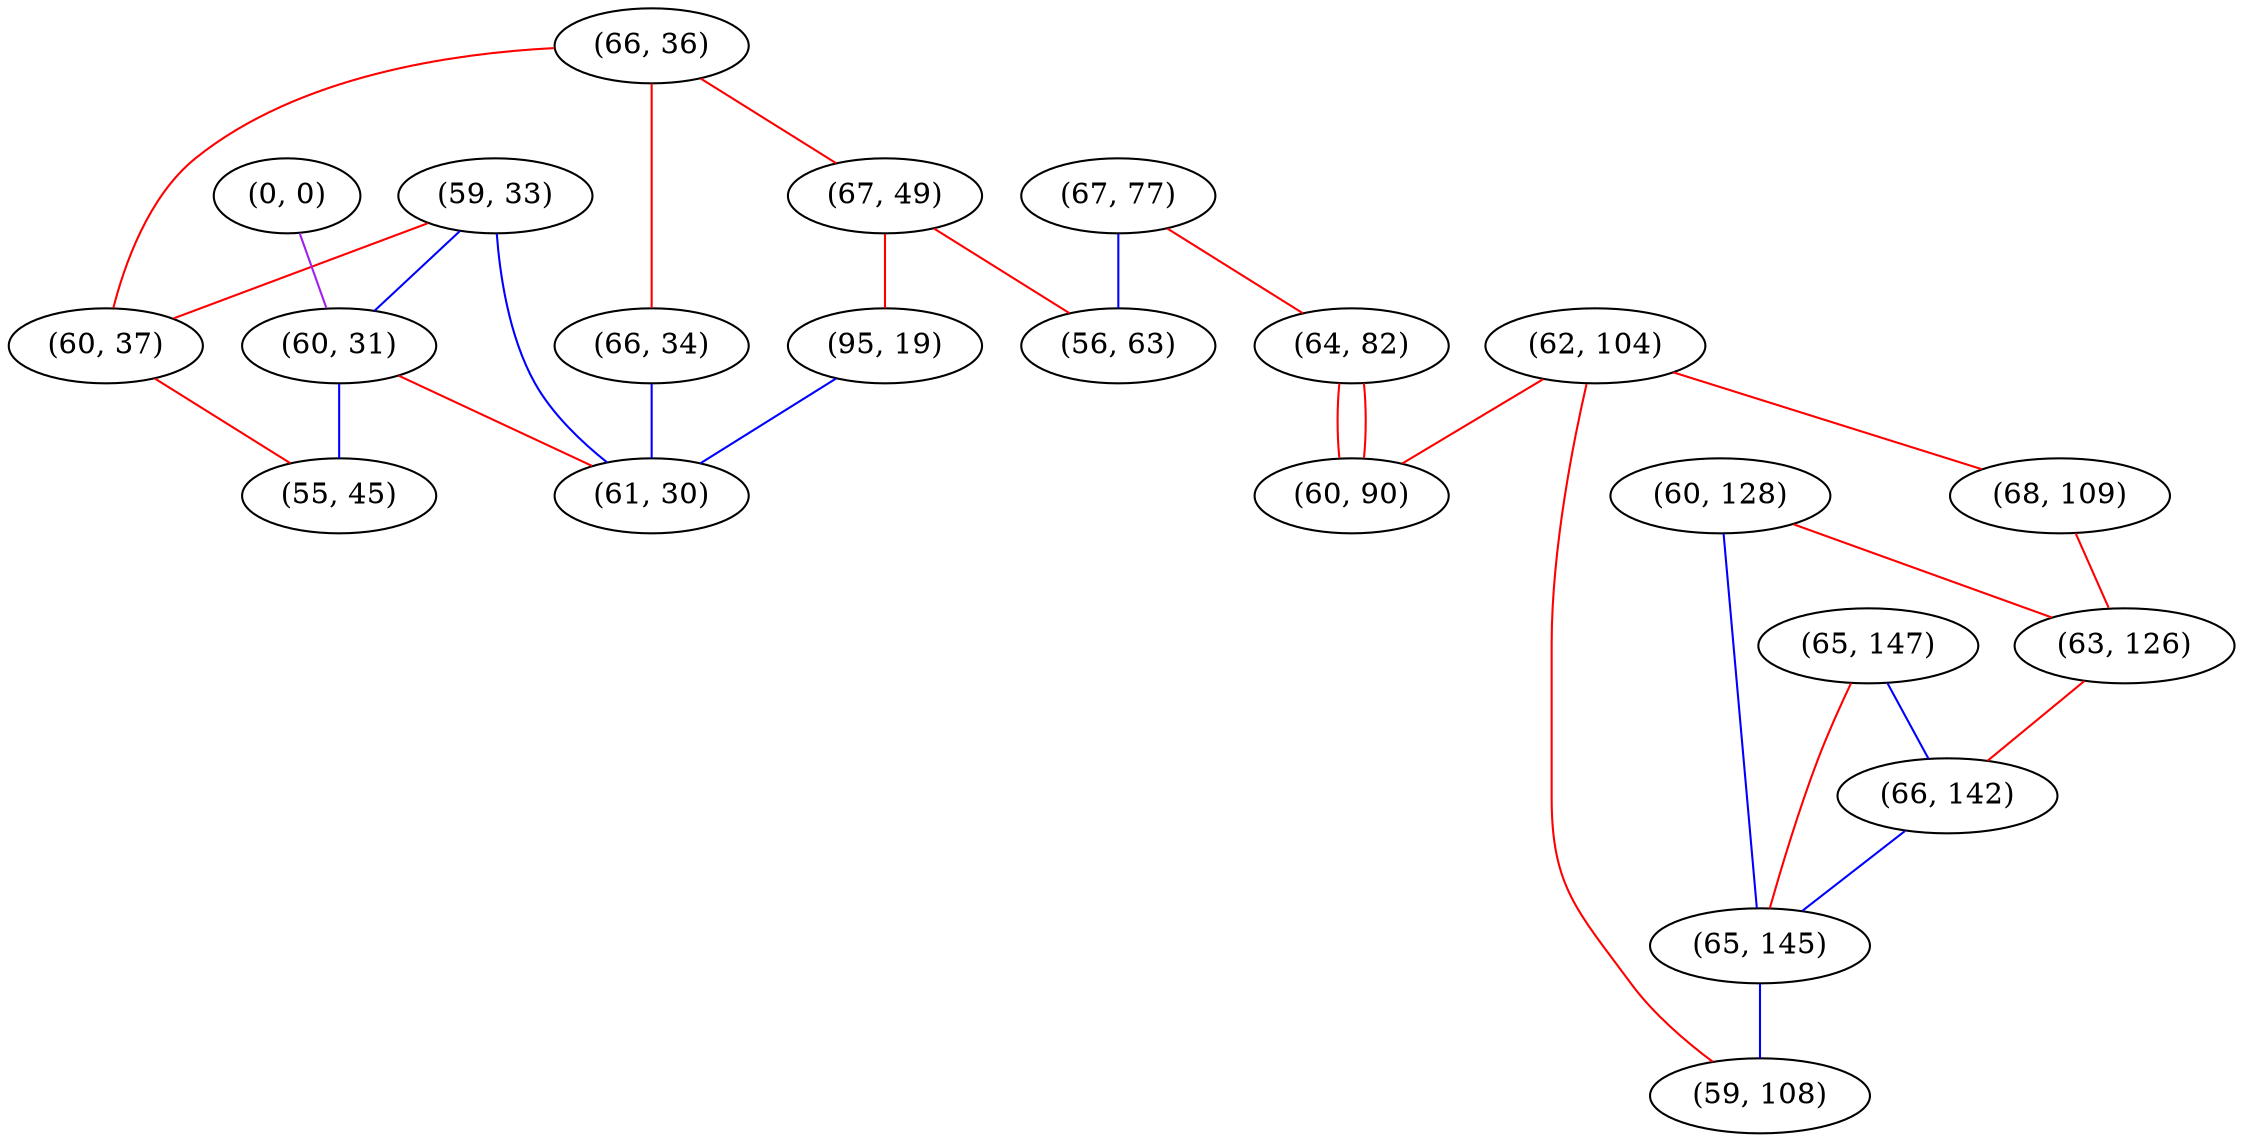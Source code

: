 graph "" {
"(59, 33)";
"(62, 104)";
"(68, 109)";
"(65, 147)";
"(60, 128)";
"(63, 126)";
"(66, 142)";
"(66, 36)";
"(67, 49)";
"(0, 0)";
"(67, 77)";
"(95, 19)";
"(65, 145)";
"(64, 82)";
"(66, 34)";
"(56, 63)";
"(60, 37)";
"(60, 31)";
"(61, 30)";
"(59, 108)";
"(60, 90)";
"(55, 45)";
"(59, 33)" -- "(60, 37)"  [color=red, key=0, weight=1];
"(59, 33)" -- "(61, 30)"  [color=blue, key=0, weight=3];
"(59, 33)" -- "(60, 31)"  [color=blue, key=0, weight=3];
"(62, 104)" -- "(68, 109)"  [color=red, key=0, weight=1];
"(62, 104)" -- "(60, 90)"  [color=red, key=0, weight=1];
"(62, 104)" -- "(59, 108)"  [color=red, key=0, weight=1];
"(68, 109)" -- "(63, 126)"  [color=red, key=0, weight=1];
"(65, 147)" -- "(66, 142)"  [color=blue, key=0, weight=3];
"(65, 147)" -- "(65, 145)"  [color=red, key=0, weight=1];
"(60, 128)" -- "(63, 126)"  [color=red, key=0, weight=1];
"(60, 128)" -- "(65, 145)"  [color=blue, key=0, weight=3];
"(63, 126)" -- "(66, 142)"  [color=red, key=0, weight=1];
"(66, 142)" -- "(65, 145)"  [color=blue, key=0, weight=3];
"(66, 36)" -- "(60, 37)"  [color=red, key=0, weight=1];
"(66, 36)" -- "(67, 49)"  [color=red, key=0, weight=1];
"(66, 36)" -- "(66, 34)"  [color=red, key=0, weight=1];
"(67, 49)" -- "(95, 19)"  [color=red, key=0, weight=1];
"(67, 49)" -- "(56, 63)"  [color=red, key=0, weight=1];
"(0, 0)" -- "(60, 31)"  [color=purple, key=0, weight=4];
"(67, 77)" -- "(64, 82)"  [color=red, key=0, weight=1];
"(67, 77)" -- "(56, 63)"  [color=blue, key=0, weight=3];
"(95, 19)" -- "(61, 30)"  [color=blue, key=0, weight=3];
"(65, 145)" -- "(59, 108)"  [color=blue, key=0, weight=3];
"(64, 82)" -- "(60, 90)"  [color=red, key=0, weight=1];
"(64, 82)" -- "(60, 90)"  [color=red, key=1, weight=1];
"(66, 34)" -- "(61, 30)"  [color=blue, key=0, weight=3];
"(60, 37)" -- "(55, 45)"  [color=red, key=0, weight=1];
"(60, 31)" -- "(61, 30)"  [color=red, key=0, weight=1];
"(60, 31)" -- "(55, 45)"  [color=blue, key=0, weight=3];
}
